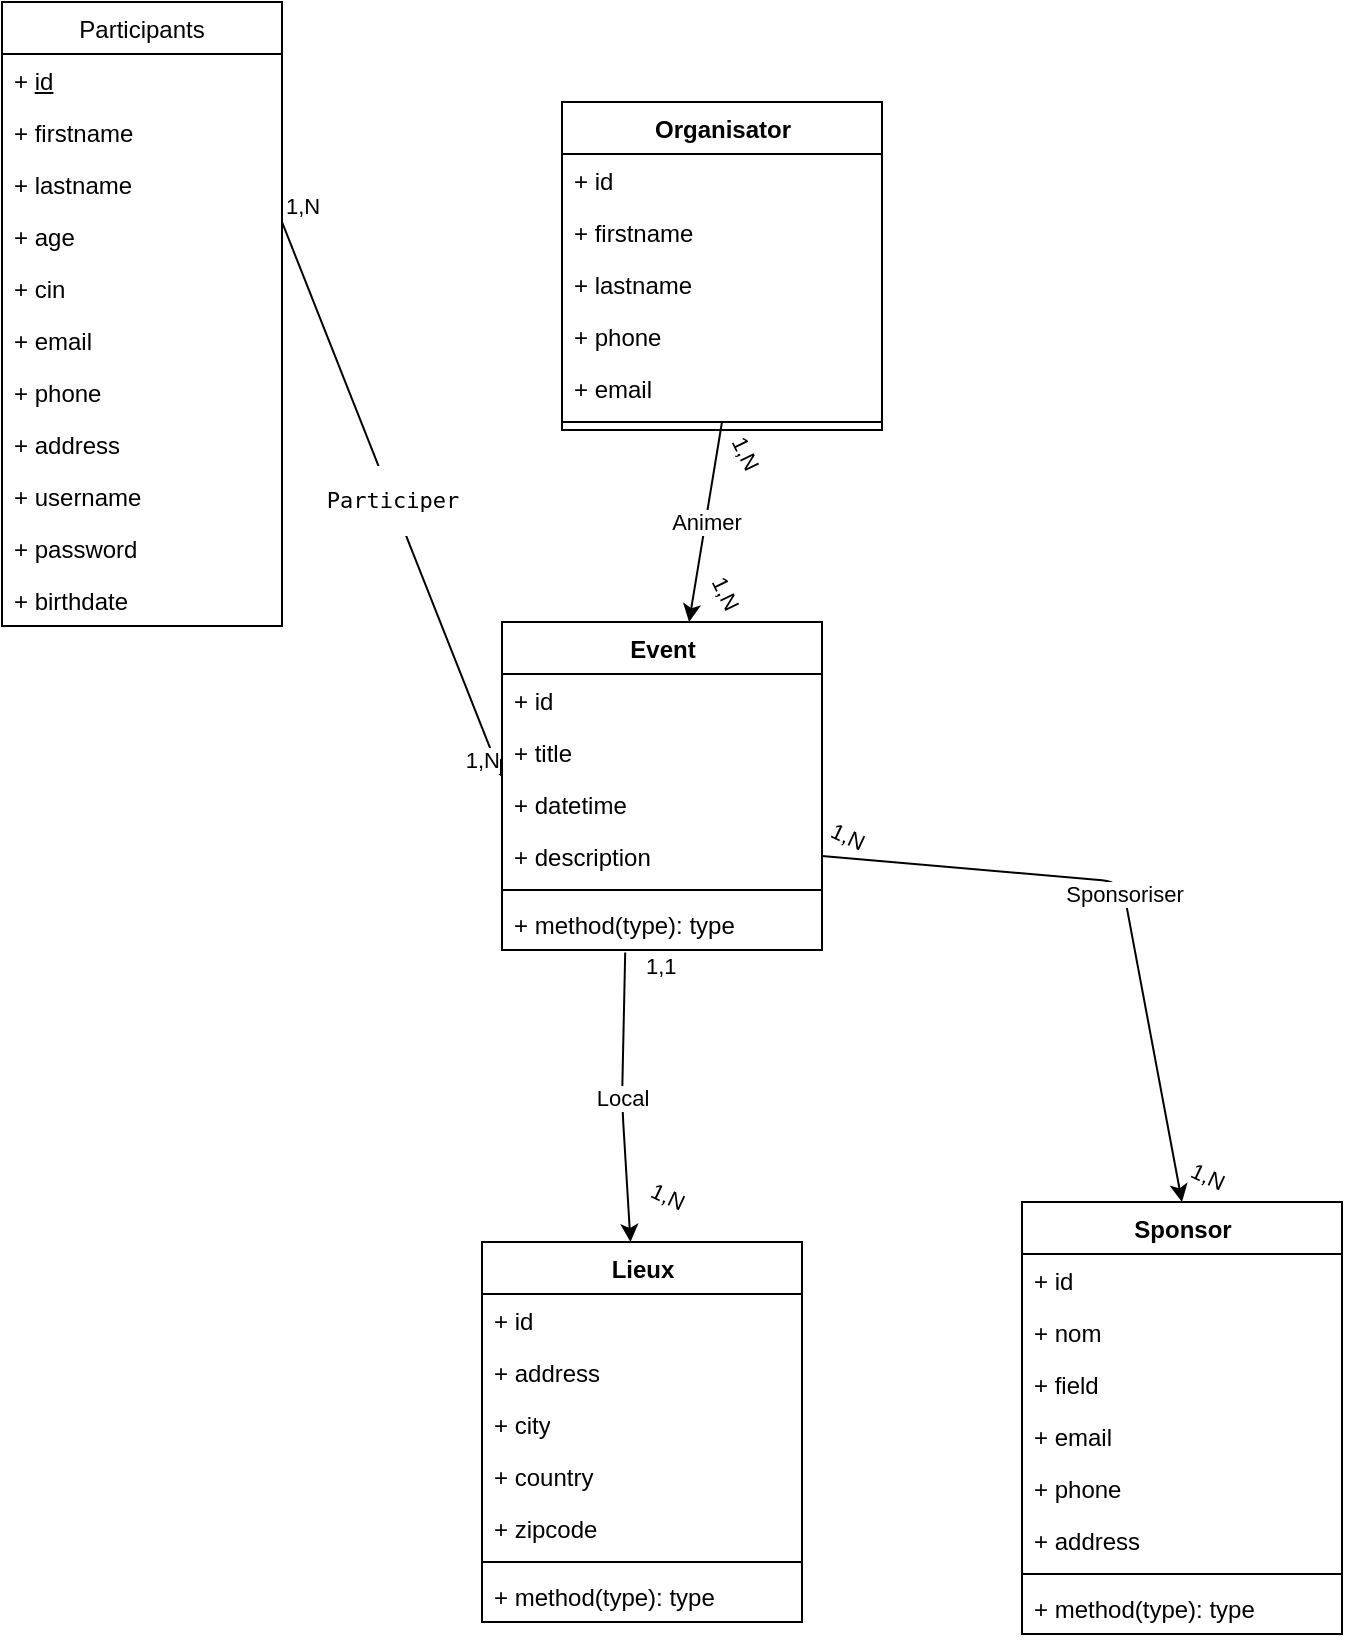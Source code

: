 <mxfile>
    <diagram id="jPjROm8bdrAkBd5u1jno" name="Page-1">
        <mxGraphModel dx="205" dy="141" grid="1" gridSize="10" guides="1" tooltips="1" connect="1" arrows="1" fold="1" page="1" pageScale="1" pageWidth="850" pageHeight="1100" math="0" shadow="0">
            <root>
                <mxCell id="0"/>
                <mxCell id="1" parent="0"/>
                <mxCell id="3" value="Participants" style="swimlane;fontStyle=0;childLayout=stackLayout;horizontal=1;startSize=26;fillColor=none;horizontalStack=0;resizeParent=1;resizeParentMax=0;resizeLast=0;collapsible=1;marginBottom=0;" parent="1" vertex="1">
                    <mxGeometry x="90" y="110" width="140" height="312" as="geometry"/>
                </mxCell>
                <mxCell id="4" value="+ &lt;u&gt;id&lt;/u&gt;" style="text;strokeColor=none;fillColor=none;align=left;verticalAlign=top;spacingLeft=4;spacingRight=4;overflow=hidden;rotatable=0;points=[[0,0.5],[1,0.5]];portConstraint=eastwest;html=1;" parent="3" vertex="1">
                    <mxGeometry y="26" width="140" height="26" as="geometry"/>
                </mxCell>
                <mxCell id="5" value="+ firstname" style="text;strokeColor=none;fillColor=none;align=left;verticalAlign=top;spacingLeft=4;spacingRight=4;overflow=hidden;rotatable=0;points=[[0,0.5],[1,0.5]];portConstraint=eastwest;" parent="3" vertex="1">
                    <mxGeometry y="52" width="140" height="26" as="geometry"/>
                </mxCell>
                <mxCell id="6" value="+ lastname" style="text;strokeColor=none;fillColor=none;align=left;verticalAlign=top;spacingLeft=4;spacingRight=4;overflow=hidden;rotatable=0;points=[[0,0.5],[1,0.5]];portConstraint=eastwest;" parent="3" vertex="1">
                    <mxGeometry y="78" width="140" height="26" as="geometry"/>
                </mxCell>
                <mxCell id="52" value="+ age" style="text;strokeColor=none;fillColor=none;align=left;verticalAlign=top;spacingLeft=4;spacingRight=4;overflow=hidden;rotatable=0;points=[[0,0.5],[1,0.5]];portConstraint=eastwest;" vertex="1" parent="3">
                    <mxGeometry y="104" width="140" height="26" as="geometry"/>
                </mxCell>
                <mxCell id="7" value="+ cin" style="text;strokeColor=none;fillColor=none;align=left;verticalAlign=top;spacingLeft=4;spacingRight=4;overflow=hidden;rotatable=0;points=[[0,0.5],[1,0.5]];portConstraint=eastwest;" vertex="1" parent="3">
                    <mxGeometry y="130" width="140" height="26" as="geometry"/>
                </mxCell>
                <mxCell id="8" value="+ email" style="text;strokeColor=none;fillColor=none;align=left;verticalAlign=top;spacingLeft=4;spacingRight=4;overflow=hidden;rotatable=0;points=[[0,0.5],[1,0.5]];portConstraint=eastwest;" vertex="1" parent="3">
                    <mxGeometry y="156" width="140" height="26" as="geometry"/>
                </mxCell>
                <mxCell id="9" value="+ phone" style="text;strokeColor=none;fillColor=none;align=left;verticalAlign=top;spacingLeft=4;spacingRight=4;overflow=hidden;rotatable=0;points=[[0,0.5],[1,0.5]];portConstraint=eastwest;" vertex="1" parent="3">
                    <mxGeometry y="182" width="140" height="26" as="geometry"/>
                </mxCell>
                <mxCell id="10" value="+ address" style="text;strokeColor=none;fillColor=none;align=left;verticalAlign=top;spacingLeft=4;spacingRight=4;overflow=hidden;rotatable=0;points=[[0,0.5],[1,0.5]];portConstraint=eastwest;" vertex="1" parent="3">
                    <mxGeometry y="208" width="140" height="26" as="geometry"/>
                </mxCell>
                <mxCell id="11" value="+ username" style="text;strokeColor=none;fillColor=none;align=left;verticalAlign=top;spacingLeft=4;spacingRight=4;overflow=hidden;rotatable=0;points=[[0,0.5],[1,0.5]];portConstraint=eastwest;" vertex="1" parent="3">
                    <mxGeometry y="234" width="140" height="26" as="geometry"/>
                </mxCell>
                <mxCell id="12" value="+ password" style="text;strokeColor=none;fillColor=none;align=left;verticalAlign=top;spacingLeft=4;spacingRight=4;overflow=hidden;rotatable=0;points=[[0,0.5],[1,0.5]];portConstraint=eastwest;" vertex="1" parent="3">
                    <mxGeometry y="260" width="140" height="26" as="geometry"/>
                </mxCell>
                <mxCell id="13" value="+ birthdate" style="text;strokeColor=none;fillColor=none;align=left;verticalAlign=top;spacingLeft=4;spacingRight=4;overflow=hidden;rotatable=0;points=[[0,0.5],[1,0.5]];portConstraint=eastwest;" vertex="1" parent="3">
                    <mxGeometry y="286" width="140" height="26" as="geometry"/>
                </mxCell>
                <mxCell id="63" value="Animer" style="edgeStyle=none;html=1;" edge="1" parent="1" target="23">
                    <mxGeometry relative="1" as="geometry">
                        <mxPoint x="450" y="320" as="sourcePoint"/>
                    </mxGeometry>
                </mxCell>
                <mxCell id="14" value="Organisator" style="swimlane;fontStyle=1;align=center;verticalAlign=top;childLayout=stackLayout;horizontal=1;startSize=26;horizontalStack=0;resizeParent=1;resizeParentMax=0;resizeLast=0;collapsible=1;marginBottom=0;html=1;" vertex="1" parent="1">
                    <mxGeometry x="370" y="160" width="160" height="164" as="geometry"/>
                </mxCell>
                <mxCell id="15" value="+ id" style="text;strokeColor=none;fillColor=none;align=left;verticalAlign=top;spacingLeft=4;spacingRight=4;overflow=hidden;rotatable=0;points=[[0,0.5],[1,0.5]];portConstraint=eastwest;html=1;" vertex="1" parent="14">
                    <mxGeometry y="26" width="160" height="26" as="geometry"/>
                </mxCell>
                <mxCell id="17" value="+ firstname" style="text;strokeColor=none;fillColor=none;align=left;verticalAlign=top;spacingLeft=4;spacingRight=4;overflow=hidden;rotatable=0;points=[[0,0.5],[1,0.5]];portConstraint=eastwest;html=1;" vertex="1" parent="14">
                    <mxGeometry y="52" width="160" height="26" as="geometry"/>
                </mxCell>
                <mxCell id="20" value="+ lastname" style="text;strokeColor=none;fillColor=none;align=left;verticalAlign=top;spacingLeft=4;spacingRight=4;overflow=hidden;rotatable=0;points=[[0,0.5],[1,0.5]];portConstraint=eastwest;html=1;" vertex="1" parent="14">
                    <mxGeometry y="78" width="160" height="26" as="geometry"/>
                </mxCell>
                <mxCell id="22" value="+ phone" style="text;strokeColor=none;fillColor=none;align=left;verticalAlign=top;spacingLeft=4;spacingRight=4;overflow=hidden;rotatable=0;points=[[0,0.5],[1,0.5]];portConstraint=eastwest;html=1;" vertex="1" parent="14">
                    <mxGeometry y="104" width="160" height="26" as="geometry"/>
                </mxCell>
                <mxCell id="21" value="+ email" style="text;strokeColor=none;fillColor=none;align=left;verticalAlign=top;spacingLeft=4;spacingRight=4;overflow=hidden;rotatable=0;points=[[0,0.5],[1,0.5]];portConstraint=eastwest;html=1;" vertex="1" parent="14">
                    <mxGeometry y="130" width="160" height="26" as="geometry"/>
                </mxCell>
                <mxCell id="16" value="" style="line;strokeWidth=1;fillColor=none;align=left;verticalAlign=middle;spacingTop=-1;spacingLeft=3;spacingRight=3;rotatable=0;labelPosition=right;points=[];portConstraint=eastwest;strokeColor=inherit;html=1;" vertex="1" parent="14">
                    <mxGeometry y="156" width="160" height="8" as="geometry"/>
                </mxCell>
                <mxCell id="23" value="Event" style="swimlane;fontStyle=1;align=center;verticalAlign=top;childLayout=stackLayout;horizontal=1;startSize=26;horizontalStack=0;resizeParent=1;resizeParentMax=0;resizeLast=0;collapsible=1;marginBottom=0;html=1;" vertex="1" parent="1">
                    <mxGeometry x="340" y="420" width="160" height="164" as="geometry"/>
                </mxCell>
                <mxCell id="24" value="+ id" style="text;strokeColor=none;fillColor=none;align=left;verticalAlign=top;spacingLeft=4;spacingRight=4;overflow=hidden;rotatable=0;points=[[0,0.5],[1,0.5]];portConstraint=eastwest;html=1;" vertex="1" parent="23">
                    <mxGeometry y="26" width="160" height="26" as="geometry"/>
                </mxCell>
                <mxCell id="27" value="+ title" style="text;strokeColor=none;fillColor=none;align=left;verticalAlign=top;spacingLeft=4;spacingRight=4;overflow=hidden;rotatable=0;points=[[0,0.5],[1,0.5]];portConstraint=eastwest;html=1;" vertex="1" parent="23">
                    <mxGeometry y="52" width="160" height="26" as="geometry"/>
                </mxCell>
                <mxCell id="28" value="+ datetime" style="text;strokeColor=none;fillColor=none;align=left;verticalAlign=top;spacingLeft=4;spacingRight=4;overflow=hidden;rotatable=0;points=[[0,0.5],[1,0.5]];portConstraint=eastwest;html=1;" vertex="1" parent="23">
                    <mxGeometry y="78" width="160" height="26" as="geometry"/>
                </mxCell>
                <mxCell id="29" value="+ description" style="text;strokeColor=none;fillColor=none;align=left;verticalAlign=top;spacingLeft=4;spacingRight=4;overflow=hidden;rotatable=0;points=[[0,0.5],[1,0.5]];portConstraint=eastwest;html=1;" vertex="1" parent="23">
                    <mxGeometry y="104" width="160" height="26" as="geometry"/>
                </mxCell>
                <mxCell id="25" value="" style="line;strokeWidth=1;fillColor=none;align=left;verticalAlign=middle;spacingTop=-1;spacingLeft=3;spacingRight=3;rotatable=0;labelPosition=right;points=[];portConstraint=eastwest;strokeColor=inherit;html=1;" vertex="1" parent="23">
                    <mxGeometry y="130" width="160" height="8" as="geometry"/>
                </mxCell>
                <mxCell id="26" value="+ method(type): type" style="text;strokeColor=none;fillColor=none;align=left;verticalAlign=top;spacingLeft=4;spacingRight=4;overflow=hidden;rotatable=0;points=[[0,0.5],[1,0.5]];portConstraint=eastwest;html=1;" vertex="1" parent="23">
                    <mxGeometry y="138" width="160" height="26" as="geometry"/>
                </mxCell>
                <mxCell id="30" value="Lieux" style="swimlane;fontStyle=1;align=center;verticalAlign=top;childLayout=stackLayout;horizontal=1;startSize=26;horizontalStack=0;resizeParent=1;resizeParentMax=0;resizeLast=0;collapsible=1;marginBottom=0;html=1;" vertex="1" parent="1">
                    <mxGeometry x="330" y="730" width="160" height="190" as="geometry"/>
                </mxCell>
                <mxCell id="31" value="+ id" style="text;strokeColor=none;fillColor=none;align=left;verticalAlign=top;spacingLeft=4;spacingRight=4;overflow=hidden;rotatable=0;points=[[0,0.5],[1,0.5]];portConstraint=eastwest;html=1;" vertex="1" parent="30">
                    <mxGeometry y="26" width="160" height="26" as="geometry"/>
                </mxCell>
                <mxCell id="39" value="+ address" style="text;strokeColor=none;fillColor=none;align=left;verticalAlign=top;spacingLeft=4;spacingRight=4;overflow=hidden;rotatable=0;points=[[0,0.5],[1,0.5]];portConstraint=eastwest;html=1;" vertex="1" parent="30">
                    <mxGeometry y="52" width="160" height="26" as="geometry"/>
                </mxCell>
                <mxCell id="40" value="+ city" style="text;strokeColor=none;fillColor=none;align=left;verticalAlign=top;spacingLeft=4;spacingRight=4;overflow=hidden;rotatable=0;points=[[0,0.5],[1,0.5]];portConstraint=eastwest;html=1;" vertex="1" parent="30">
                    <mxGeometry y="78" width="160" height="26" as="geometry"/>
                </mxCell>
                <mxCell id="41" value="+ country" style="text;strokeColor=none;fillColor=none;align=left;verticalAlign=top;spacingLeft=4;spacingRight=4;overflow=hidden;rotatable=0;points=[[0,0.5],[1,0.5]];portConstraint=eastwest;html=1;" vertex="1" parent="30">
                    <mxGeometry y="104" width="160" height="26" as="geometry"/>
                </mxCell>
                <mxCell id="42" value="+ zipcode" style="text;strokeColor=none;fillColor=none;align=left;verticalAlign=top;spacingLeft=4;spacingRight=4;overflow=hidden;rotatable=0;points=[[0,0.5],[1,0.5]];portConstraint=eastwest;html=1;" vertex="1" parent="30">
                    <mxGeometry y="130" width="160" height="26" as="geometry"/>
                </mxCell>
                <mxCell id="32" value="" style="line;strokeWidth=1;fillColor=none;align=left;verticalAlign=middle;spacingTop=-1;spacingLeft=3;spacingRight=3;rotatable=0;labelPosition=right;points=[];portConstraint=eastwest;strokeColor=inherit;html=1;" vertex="1" parent="30">
                    <mxGeometry y="156" width="160" height="8" as="geometry"/>
                </mxCell>
                <mxCell id="33" value="+ method(type): type" style="text;strokeColor=none;fillColor=none;align=left;verticalAlign=top;spacingLeft=4;spacingRight=4;overflow=hidden;rotatable=0;points=[[0,0.5],[1,0.5]];portConstraint=eastwest;html=1;" vertex="1" parent="30">
                    <mxGeometry y="164" width="160" height="26" as="geometry"/>
                </mxCell>
                <mxCell id="43" value="Sponsor" style="swimlane;fontStyle=1;align=center;verticalAlign=top;childLayout=stackLayout;horizontal=1;startSize=26;horizontalStack=0;resizeParent=1;resizeParentMax=0;resizeLast=0;collapsible=1;marginBottom=0;html=1;" vertex="1" parent="1">
                    <mxGeometry x="600" y="710" width="160" height="216" as="geometry"/>
                </mxCell>
                <mxCell id="44" value="+ id" style="text;strokeColor=none;fillColor=none;align=left;verticalAlign=top;spacingLeft=4;spacingRight=4;overflow=hidden;rotatable=0;points=[[0,0.5],[1,0.5]];portConstraint=eastwest;html=1;" vertex="1" parent="43">
                    <mxGeometry y="26" width="160" height="26" as="geometry"/>
                </mxCell>
                <mxCell id="47" value="+ nom" style="text;strokeColor=none;fillColor=none;align=left;verticalAlign=top;spacingLeft=4;spacingRight=4;overflow=hidden;rotatable=0;points=[[0,0.5],[1,0.5]];portConstraint=eastwest;html=1;" vertex="1" parent="43">
                    <mxGeometry y="52" width="160" height="26" as="geometry"/>
                </mxCell>
                <mxCell id="48" value="+ field" style="text;strokeColor=none;fillColor=none;align=left;verticalAlign=top;spacingLeft=4;spacingRight=4;overflow=hidden;rotatable=0;points=[[0,0.5],[1,0.5]];portConstraint=eastwest;html=1;" vertex="1" parent="43">
                    <mxGeometry y="78" width="160" height="26" as="geometry"/>
                </mxCell>
                <mxCell id="49" value="+ email" style="text;strokeColor=none;fillColor=none;align=left;verticalAlign=top;spacingLeft=4;spacingRight=4;overflow=hidden;rotatable=0;points=[[0,0.5],[1,0.5]];portConstraint=eastwest;html=1;" vertex="1" parent="43">
                    <mxGeometry y="104" width="160" height="26" as="geometry"/>
                </mxCell>
                <mxCell id="50" value="+ phone" style="text;strokeColor=none;fillColor=none;align=left;verticalAlign=top;spacingLeft=4;spacingRight=4;overflow=hidden;rotatable=0;points=[[0,0.5],[1,0.5]];portConstraint=eastwest;html=1;" vertex="1" parent="43">
                    <mxGeometry y="130" width="160" height="26" as="geometry"/>
                </mxCell>
                <mxCell id="51" value="+ address" style="text;strokeColor=none;fillColor=none;align=left;verticalAlign=top;spacingLeft=4;spacingRight=4;overflow=hidden;rotatable=0;points=[[0,0.5],[1,0.5]];portConstraint=eastwest;html=1;" vertex="1" parent="43">
                    <mxGeometry y="156" width="160" height="26" as="geometry"/>
                </mxCell>
                <mxCell id="45" value="" style="line;strokeWidth=1;fillColor=none;align=left;verticalAlign=middle;spacingTop=-1;spacingLeft=3;spacingRight=3;rotatable=0;labelPosition=right;points=[];portConstraint=eastwest;strokeColor=inherit;html=1;" vertex="1" parent="43">
                    <mxGeometry y="182" width="160" height="8" as="geometry"/>
                </mxCell>
                <mxCell id="46" value="+ method(type): type" style="text;strokeColor=none;fillColor=none;align=left;verticalAlign=top;spacingLeft=4;spacingRight=4;overflow=hidden;rotatable=0;points=[[0,0.5],[1,0.5]];portConstraint=eastwest;html=1;" vertex="1" parent="43">
                    <mxGeometry y="190" width="160" height="26" as="geometry"/>
                </mxCell>
                <mxCell id="55" value="&lt;pre&gt;Participer&lt;/pre&gt;" style="endArrow=classic;html=1;entryX=-0.002;entryY=-0.028;entryDx=0;entryDy=0;entryPerimeter=0;" edge="1" parent="1" target="28">
                    <mxGeometry relative="1" as="geometry">
                        <mxPoint x="230" y="220" as="sourcePoint"/>
                        <mxPoint x="370" y="220" as="targetPoint"/>
                    </mxGeometry>
                </mxCell>
                <mxCell id="57" value="1,N" style="edgeLabel;resizable=0;html=1;align=left;verticalAlign=bottom;" connectable="0" vertex="1" parent="55">
                    <mxGeometry x="-1" relative="1" as="geometry"/>
                </mxCell>
                <mxCell id="58" value="1,N" style="edgeLabel;resizable=0;html=1;align=right;verticalAlign=bottom;" connectable="0" vertex="1" parent="55">
                    <mxGeometry x="1" relative="1" as="geometry"/>
                </mxCell>
                <mxCell id="65" value="1,N" style="edgeLabel;resizable=0;html=1;align=left;verticalAlign=bottom;rotation=64;" connectable="0" vertex="1" parent="1">
                    <mxGeometry x="450" y="330" as="geometry"/>
                </mxCell>
                <mxCell id="66" value="1,N" style="edgeLabel;resizable=0;html=1;align=left;verticalAlign=bottom;rotation=64;" connectable="0" vertex="1" parent="1">
                    <mxGeometry x="440" y="400" as="geometry"/>
                </mxCell>
                <mxCell id="67" value="Local" style="edgeStyle=none;html=1;exitX=0.385;exitY=1.049;exitDx=0;exitDy=0;exitPerimeter=0;" edge="1" parent="1" source="26" target="30">
                    <mxGeometry relative="1" as="geometry">
                        <Array as="points">
                            <mxPoint x="400" y="660"/>
                        </Array>
                    </mxGeometry>
                </mxCell>
                <mxCell id="68" value="1,1" style="edgeLabel;resizable=0;html=1;align=left;verticalAlign=bottom;rotation=0;" connectable="0" vertex="1" parent="1">
                    <mxGeometry x="410" y="600" as="geometry"/>
                </mxCell>
                <mxCell id="69" value="1,N" style="edgeLabel;resizable=0;html=1;align=left;verticalAlign=bottom;rotation=25;" connectable="0" vertex="1" parent="1">
                    <mxGeometry x="410" y="710" as="geometry"/>
                </mxCell>
                <mxCell id="70" value="Sponsoriser" style="edgeStyle=none;html=1;exitX=1;exitY=0.5;exitDx=0;exitDy=0;entryX=0.5;entryY=0;entryDx=0;entryDy=0;" edge="1" parent="1" source="29" target="43">
                    <mxGeometry relative="1" as="geometry">
                        <Array as="points">
                            <mxPoint x="650" y="550"/>
                        </Array>
                    </mxGeometry>
                </mxCell>
                <mxCell id="71" value="1,N" style="edgeLabel;resizable=0;html=1;align=left;verticalAlign=bottom;rotation=25;" connectable="0" vertex="1" parent="1">
                    <mxGeometry x="500" y="530" as="geometry"/>
                </mxCell>
                <mxCell id="72" value="1,N" style="edgeLabel;resizable=0;html=1;align=left;verticalAlign=bottom;rotation=25;" connectable="0" vertex="1" parent="1">
                    <mxGeometry x="680" y="700" as="geometry"/>
                </mxCell>
            </root>
        </mxGraphModel>
    </diagram>
</mxfile>